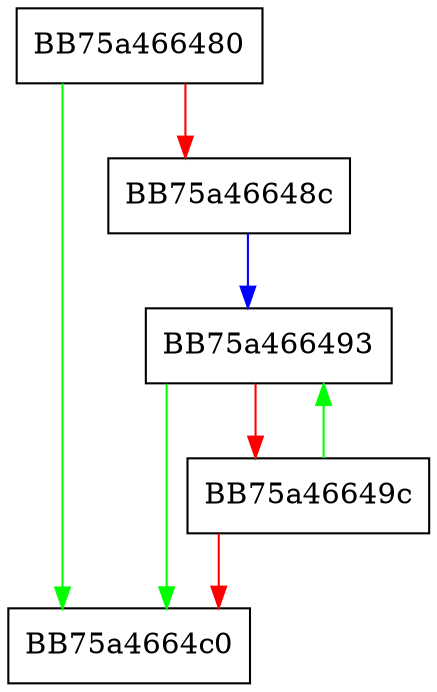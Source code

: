 digraph CRCUpperStringExA {
  node [shape="box"];
  graph [splines=ortho];
  BB75a466480 -> BB75a4664c0 [color="green"];
  BB75a466480 -> BB75a46648c [color="red"];
  BB75a46648c -> BB75a466493 [color="blue"];
  BB75a466493 -> BB75a4664c0 [color="green"];
  BB75a466493 -> BB75a46649c [color="red"];
  BB75a46649c -> BB75a466493 [color="green"];
  BB75a46649c -> BB75a4664c0 [color="red"];
}